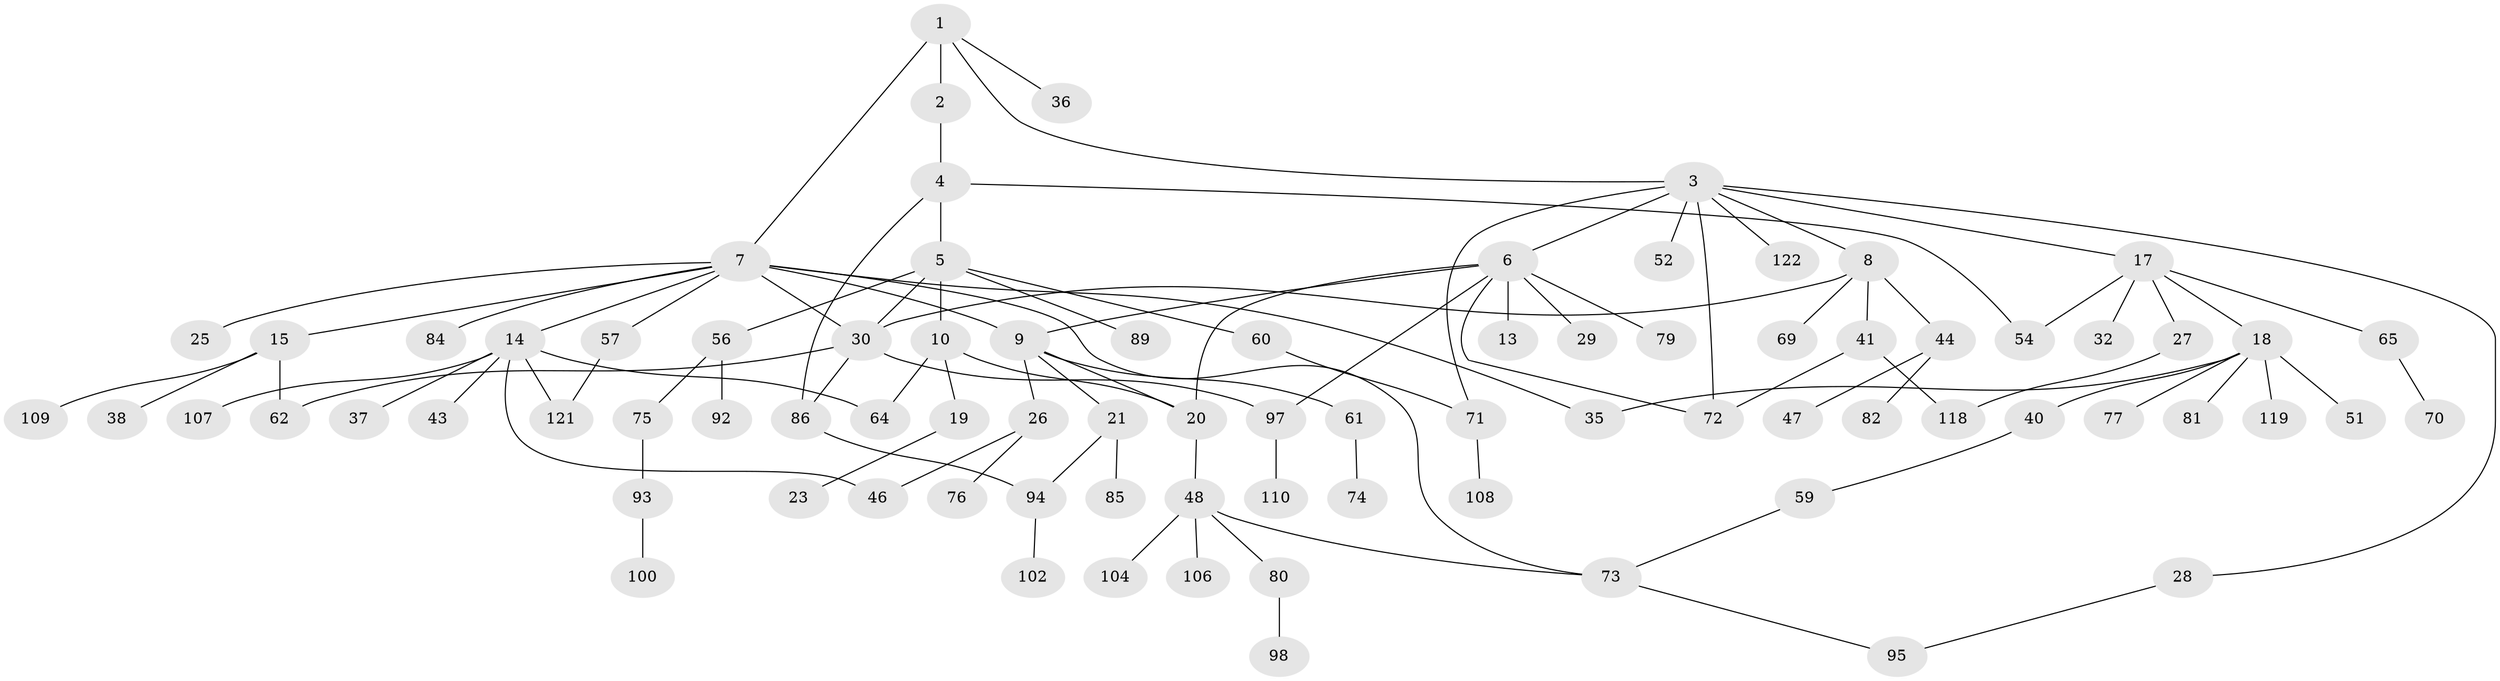 // Generated by graph-tools (version 1.1) at 2025/23/03/03/25 07:23:32]
// undirected, 83 vertices, 103 edges
graph export_dot {
graph [start="1"]
  node [color=gray90,style=filled];
  1 [super="+83"];
  2 [super="+39"];
  3 [super="+50"];
  4 [super="+67"];
  5 [super="+34"];
  6 [super="+49"];
  7 [super="+11"];
  8 [super="+12"];
  9 [super="+33"];
  10 [super="+16"];
  13 [super="+91"];
  14 [super="+112"];
  15 [super="+22"];
  17 [super="+24"];
  18 [super="+31"];
  19;
  20 [super="+55"];
  21 [super="+78"];
  23 [super="+53"];
  25;
  26 [super="+42"];
  27 [super="+114"];
  28 [super="+68"];
  29;
  30 [super="+58"];
  32;
  35 [super="+123"];
  36;
  37;
  38;
  40 [super="+113"];
  41 [super="+120"];
  43;
  44 [super="+45"];
  46 [super="+101"];
  47;
  48 [super="+66"];
  51;
  52;
  54;
  56;
  57 [super="+111"];
  59;
  60 [super="+90"];
  61;
  62 [super="+63"];
  64 [super="+115"];
  65;
  69;
  70;
  71;
  72 [super="+96"];
  73 [super="+116"];
  74 [super="+87"];
  75 [super="+88"];
  76;
  77;
  79;
  80 [super="+103"];
  81;
  82;
  84;
  85;
  86 [super="+99"];
  89;
  92;
  93;
  94 [super="+117"];
  95;
  97;
  98;
  100;
  102 [super="+105"];
  104;
  106;
  107;
  108;
  109;
  110;
  118;
  119;
  121;
  122;
  1 -- 2 [weight=2];
  1 -- 3;
  1 -- 7;
  1 -- 36;
  2 -- 4;
  3 -- 6 [weight=2];
  3 -- 8;
  3 -- 17;
  3 -- 28;
  3 -- 52;
  3 -- 122;
  3 -- 71;
  3 -- 72;
  4 -- 5;
  4 -- 54;
  4 -- 86;
  5 -- 10;
  5 -- 89;
  5 -- 56;
  5 -- 60;
  5 -- 30;
  6 -- 13;
  6 -- 29;
  6 -- 97;
  6 -- 72;
  6 -- 9;
  6 -- 79;
  6 -- 20;
  7 -- 9 [weight=2];
  7 -- 15;
  7 -- 25;
  7 -- 35;
  7 -- 57;
  7 -- 84;
  7 -- 30;
  7 -- 73;
  7 -- 14;
  8 -- 41;
  8 -- 44;
  8 -- 69;
  8 -- 30;
  9 -- 20;
  9 -- 21;
  9 -- 26;
  9 -- 61;
  10 -- 64;
  10 -- 20;
  10 -- 19;
  14 -- 37;
  14 -- 43;
  14 -- 107;
  14 -- 64;
  14 -- 121;
  14 -- 46;
  15 -- 109;
  15 -- 38;
  15 -- 62;
  17 -- 18;
  17 -- 32;
  17 -- 65;
  17 -- 27;
  17 -- 54;
  18 -- 40;
  18 -- 77;
  18 -- 81;
  18 -- 119;
  18 -- 51;
  18 -- 35;
  19 -- 23;
  20 -- 48;
  21 -- 85;
  21 -- 94;
  26 -- 76;
  26 -- 46;
  27 -- 118;
  28 -- 95;
  30 -- 97;
  30 -- 86;
  30 -- 62;
  40 -- 59;
  41 -- 72;
  41 -- 118;
  44 -- 47;
  44 -- 82;
  48 -- 73;
  48 -- 80;
  48 -- 106;
  48 -- 104;
  56 -- 75;
  56 -- 92;
  57 -- 121;
  59 -- 73;
  60 -- 71;
  61 -- 74;
  65 -- 70;
  71 -- 108;
  73 -- 95;
  75 -- 93;
  80 -- 98;
  86 -- 94;
  93 -- 100;
  94 -- 102;
  97 -- 110;
}
